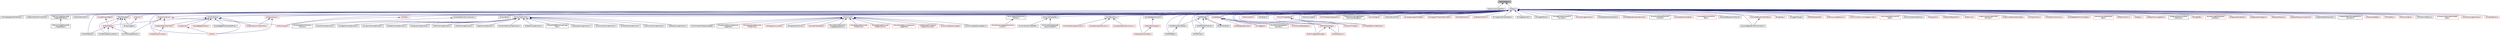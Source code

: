 digraph "itkEventObject.h"
{
 // LATEX_PDF_SIZE
  edge [fontname="Helvetica",fontsize="10",labelfontname="Helvetica",labelfontsize="10"];
  node [fontname="Helvetica",fontsize="10",shape=record];
  Node1 [label="itkEventObject.h",height=0.2,width=0.4,color="black", fillcolor="grey75", style="filled", fontcolor="black",tooltip=" "];
  Node1 -> Node2 [dir="back",color="midnightblue",fontsize="10",style="solid",fontname="Helvetica"];
  Node2 [label="itkNormalizeImageFilter.h",height=0.2,width=0.4,color="black", fillcolor="white", style="filled",URL="$itkNormalizeImageFilter_8h.html",tooltip=" "];
  Node1 -> Node3 [dir="back",color="midnightblue",fontsize="10",style="solid",fontname="Helvetica"];
  Node3 [label="itkObject.h",height=0.2,width=0.4,color="black", fillcolor="white", style="filled",URL="$itkObject_8h.html",tooltip=" "];
  Node3 -> Node4 [dir="back",color="midnightblue",fontsize="10",style="solid",fontname="Helvetica"];
  Node4 [label="itkArchetypeSeriesFileNames.h",height=0.2,width=0.4,color="black", fillcolor="white", style="filled",URL="$itkArchetypeSeriesFileNames_8h.html",tooltip=" "];
  Node3 -> Node5 [dir="back",color="midnightblue",fontsize="10",style="solid",fontname="Helvetica"];
  Node5 [label="itkBSplineTransformInitializer.h",height=0.2,width=0.4,color="black", fillcolor="white", style="filled",URL="$itkBSplineTransformInitializer_8h.html",tooltip=" "];
  Node3 -> Node6 [dir="back",color="midnightblue",fontsize="10",style="solid",fontname="Helvetica"];
  Node6 [label="itkBinaryImageToLevelSet\lImageAdaptorBase.h",height=0.2,width=0.4,color="black", fillcolor="white", style="filled",URL="$itkBinaryImageToLevelSetImageAdaptorBase_8h.html",tooltip=" "];
  Node6 -> Node7 [dir="back",color="midnightblue",fontsize="10",style="solid",fontname="Helvetica"];
  Node7 [label="itkBinaryImageToLevelSet\lImageAdaptor.h",height=0.2,width=0.4,color="black", fillcolor="white", style="filled",URL="$itkBinaryImageToLevelSetImageAdaptor_8h.html",tooltip=" "];
  Node3 -> Node8 [dir="back",color="midnightblue",fontsize="10",style="solid",fontname="Helvetica"];
  Node8 [label="itkBuildInformation.h",height=0.2,width=0.4,color="black", fillcolor="white", style="filled",URL="$itkBuildInformation_8h.html",tooltip=" "];
  Node3 -> Node9 [dir="back",color="midnightblue",fontsize="10",style="solid",fontname="Helvetica"];
  Node9 [label="itkByteSwapper.h",height=0.2,width=0.4,color="black", fillcolor="white", style="filled",URL="$itkByteSwapper_8h.html",tooltip=" "];
  Node9 -> Node10 [dir="back",color="midnightblue",fontsize="10",style="solid",fontname="Helvetica"];
  Node10 [label="itkFreeSurferBinaryMeshIO.h",height=0.2,width=0.4,color="black", fillcolor="white", style="filled",URL="$itkFreeSurferBinaryMeshIO_8h.html",tooltip=" "];
  Node9 -> Node11 [dir="back",color="midnightblue",fontsize="10",style="solid",fontname="Helvetica"];
  Node11 [label="itkMeshIOBase.h",height=0.2,width=0.4,color="red", fillcolor="white", style="filled",URL="$itkMeshIOBase_8h.html",tooltip=" "];
  Node11 -> Node10 [dir="back",color="midnightblue",fontsize="10",style="solid",fontname="Helvetica"];
  Node11 -> Node22 [dir="back",color="midnightblue",fontsize="10",style="solid",fontname="Helvetica"];
  Node22 [label="itkMeshIOFactory.h",height=0.2,width=0.4,color="black", fillcolor="white", style="filled",URL="$itkMeshIOFactory_8h.html",tooltip=" "];
  Node11 -> Node28 [dir="back",color="midnightblue",fontsize="10",style="solid",fontname="Helvetica"];
  Node28 [label="itkVTKPolyDataMeshIO.h",height=0.2,width=0.4,color="black", fillcolor="white", style="filled",URL="$itkVTKPolyDataMeshIO_8h.html",tooltip=" "];
  Node9 -> Node30 [dir="back",color="midnightblue",fontsize="10",style="solid",fontname="Helvetica"];
  Node30 [label="itkRawImageIO.h",height=0.2,width=0.4,color="black", fillcolor="white", style="filled",URL="$itkRawImageIO_8h.html",tooltip=" "];
  Node9 -> Node28 [dir="back",color="midnightblue",fontsize="10",style="solid",fontname="Helvetica"];
  Node3 -> Node31 [dir="back",color="midnightblue",fontsize="10",style="solid",fontname="Helvetica"];
  Node31 [label="itkCellInterface.h",height=0.2,width=0.4,color="black", fillcolor="white", style="filled",URL="$itkCellInterface_8h.html",tooltip=" "];
  Node31 -> Node32 [dir="back",color="midnightblue",fontsize="10",style="solid",fontname="Helvetica"];
  Node32 [label="itkDefaultDynamicMeshTraits.h",height=0.2,width=0.4,color="red", fillcolor="white", style="filled",URL="$itkDefaultDynamicMeshTraits_8h.html",tooltip=" "];
  Node31 -> Node41 [dir="back",color="midnightblue",fontsize="10",style="solid",fontname="Helvetica"];
  Node41 [label="itkDefaultStaticMeshTraits.h",height=0.2,width=0.4,color="red", fillcolor="white", style="filled",URL="$itkDefaultStaticMeshTraits_8h.html",tooltip=" "];
  Node41 -> Node46 [dir="back",color="midnightblue",fontsize="10",style="solid",fontname="Helvetica"];
  Node46 [label="itkMetaSceneConverter.h",height=0.2,width=0.4,color="red", fillcolor="white", style="filled",URL="$itkMetaSceneConverter_8h.html",tooltip=" "];
  Node31 -> Node80 [dir="back",color="midnightblue",fontsize="10",style="solid",fontname="Helvetica"];
  Node80 [label="itkMesh.h",height=0.2,width=0.4,color="red", fillcolor="white", style="filled",URL="$itkMesh_8h.html",tooltip=" "];
  Node31 -> Node11 [dir="back",color="midnightblue",fontsize="10",style="solid",fontname="Helvetica"];
  Node31 -> Node128 [dir="back",color="midnightblue",fontsize="10",style="solid",fontname="Helvetica"];
  Node128 [label="itkQuadEdgeMeshExtendedTraits.h",height=0.2,width=0.4,color="black", fillcolor="white", style="filled",URL="$itkQuadEdgeMeshExtendedTraits_8h.html",tooltip=" "];
  Node31 -> Node129 [dir="back",color="midnightblue",fontsize="10",style="solid",fontname="Helvetica"];
  Node129 [label="itkQuadEdgeMeshTraits.h",height=0.2,width=0.4,color="red", fillcolor="white", style="filled",URL="$itkQuadEdgeMeshTraits_8h.html",tooltip=" "];
  Node31 -> Node130 [dir="back",color="midnightblue",fontsize="10",style="solid",fontname="Helvetica"];
  Node130 [label="itkVertexCell.h",height=0.2,width=0.4,color="red", fillcolor="white", style="filled",URL="$itkVertexCell_8h.html",tooltip=" "];
  Node130 -> Node80 [dir="back",color="midnightblue",fontsize="10",style="solid",fontname="Helvetica"];
  Node3 -> Node147 [dir="back",color="midnightblue",fontsize="10",style="solid",fontname="Helvetica"];
  Node147 [label="itkCenteredTransformInitializer.h",height=0.2,width=0.4,color="black", fillcolor="white", style="filled",URL="$itkCenteredTransformInitializer_8h.html",tooltip=" "];
  Node147 -> Node148 [dir="back",color="midnightblue",fontsize="10",style="solid",fontname="Helvetica"];
  Node148 [label="itkCenteredVersorTransform\lInitializer.h",height=0.2,width=0.4,color="black", fillcolor="white", style="filled",URL="$itkCenteredVersorTransformInitializer_8h.html",tooltip=" "];
  Node3 -> Node149 [dir="back",color="midnightblue",fontsize="10",style="solid",fontname="Helvetica"];
  Node149 [label="itkColorTable.h",height=0.2,width=0.4,color="black", fillcolor="white", style="filled",URL="$itkColorTable_8h.html",tooltip=" "];
  Node3 -> Node150 [dir="back",color="midnightblue",fontsize="10",style="solid",fontname="Helvetica"];
  Node150 [label="itkColormapFunction.h",height=0.2,width=0.4,color="black", fillcolor="white", style="filled",URL="$itkColormapFunction_8h.html",tooltip=" "];
  Node150 -> Node151 [dir="back",color="midnightblue",fontsize="10",style="solid",fontname="Helvetica"];
  Node151 [label="itkAutumnColormapFunction.h",height=0.2,width=0.4,color="black", fillcolor="white", style="filled",URL="$itkAutumnColormapFunction_8h.html",tooltip=" "];
  Node150 -> Node152 [dir="back",color="midnightblue",fontsize="10",style="solid",fontname="Helvetica"];
  Node152 [label="itkBlueColormapFunction.h",height=0.2,width=0.4,color="black", fillcolor="white", style="filled",URL="$itkBlueColormapFunction_8h.html",tooltip=" "];
  Node150 -> Node153 [dir="back",color="midnightblue",fontsize="10",style="solid",fontname="Helvetica"];
  Node153 [label="itkCoolColormapFunction.h",height=0.2,width=0.4,color="black", fillcolor="white", style="filled",URL="$itkCoolColormapFunction_8h.html",tooltip=" "];
  Node150 -> Node154 [dir="back",color="midnightblue",fontsize="10",style="solid",fontname="Helvetica"];
  Node154 [label="itkCopperColormapFunction.h",height=0.2,width=0.4,color="black", fillcolor="white", style="filled",URL="$itkCopperColormapFunction_8h.html",tooltip=" "];
  Node150 -> Node155 [dir="back",color="midnightblue",fontsize="10",style="solid",fontname="Helvetica"];
  Node155 [label="itkCustomColormapFunction.h",height=0.2,width=0.4,color="black", fillcolor="white", style="filled",URL="$itkCustomColormapFunction_8h.html",tooltip=" "];
  Node150 -> Node156 [dir="back",color="midnightblue",fontsize="10",style="solid",fontname="Helvetica"];
  Node156 [label="itkGreenColormapFunction.h",height=0.2,width=0.4,color="black", fillcolor="white", style="filled",URL="$itkGreenColormapFunction_8h.html",tooltip=" "];
  Node150 -> Node157 [dir="back",color="midnightblue",fontsize="10",style="solid",fontname="Helvetica"];
  Node157 [label="itkGreyColormapFunction.h",height=0.2,width=0.4,color="black", fillcolor="white", style="filled",URL="$itkGreyColormapFunction_8h.html",tooltip=" "];
  Node150 -> Node158 [dir="back",color="midnightblue",fontsize="10",style="solid",fontname="Helvetica"];
  Node158 [label="itkHSVColormapFunction.h",height=0.2,width=0.4,color="black", fillcolor="white", style="filled",URL="$itkHSVColormapFunction_8h.html",tooltip=" "];
  Node150 -> Node159 [dir="back",color="midnightblue",fontsize="10",style="solid",fontname="Helvetica"];
  Node159 [label="itkHotColormapFunction.h",height=0.2,width=0.4,color="black", fillcolor="white", style="filled",URL="$itkHotColormapFunction_8h.html",tooltip=" "];
  Node150 -> Node160 [dir="back",color="midnightblue",fontsize="10",style="solid",fontname="Helvetica"];
  Node160 [label="itkJetColormapFunction.h",height=0.2,width=0.4,color="black", fillcolor="white", style="filled",URL="$itkJetColormapFunction_8h.html",tooltip=" "];
  Node150 -> Node161 [dir="back",color="midnightblue",fontsize="10",style="solid",fontname="Helvetica"];
  Node161 [label="itkOverUnderColormapFunction.h",height=0.2,width=0.4,color="black", fillcolor="white", style="filled",URL="$itkOverUnderColormapFunction_8h.html",tooltip=" "];
  Node150 -> Node162 [dir="back",color="midnightblue",fontsize="10",style="solid",fontname="Helvetica"];
  Node162 [label="itkRedColormapFunction.h",height=0.2,width=0.4,color="black", fillcolor="white", style="filled",URL="$itkRedColormapFunction_8h.html",tooltip=" "];
  Node150 -> Node163 [dir="back",color="midnightblue",fontsize="10",style="solid",fontname="Helvetica"];
  Node163 [label="itkScalarToRGBColormapImage\lFilter.h",height=0.2,width=0.4,color="black", fillcolor="white", style="filled",URL="$itkScalarToRGBColormapImageFilter_8h.html",tooltip=" "];
  Node150 -> Node164 [dir="back",color="midnightblue",fontsize="10",style="solid",fontname="Helvetica"];
  Node164 [label="itkSpringColormapFunction.h",height=0.2,width=0.4,color="black", fillcolor="white", style="filled",URL="$itkSpringColormapFunction_8h.html",tooltip=" "];
  Node150 -> Node165 [dir="back",color="midnightblue",fontsize="10",style="solid",fontname="Helvetica"];
  Node165 [label="itkSummerColormapFunction.h",height=0.2,width=0.4,color="black", fillcolor="white", style="filled",URL="$itkSummerColormapFunction_8h.html",tooltip=" "];
  Node150 -> Node166 [dir="back",color="midnightblue",fontsize="10",style="solid",fontname="Helvetica"];
  Node166 [label="itkWinterColormapFunction.h",height=0.2,width=0.4,color="black", fillcolor="white", style="filled",URL="$itkWinterColormapFunction_8h.html",tooltip=" "];
  Node3 -> Node167 [dir="back",color="midnightblue",fontsize="10",style="solid",fontname="Helvetica"];
  Node167 [label="itkCommand.h",height=0.2,width=0.4,color="black", fillcolor="white", style="filled",URL="$itkCommand_8h.html",tooltip=" "];
  Node167 -> Node168 [dir="back",color="midnightblue",fontsize="10",style="solid",fontname="Helvetica"];
  Node168 [label="itkCommandIterationUpdate.h",height=0.2,width=0.4,color="red", fillcolor="white", style="filled",URL="$itkCommandIterationUpdate_8h.html",tooltip=" "];
  Node167 -> Node170 [dir="back",color="midnightblue",fontsize="10",style="solid",fontname="Helvetica"];
  Node170 [label="itkCommandIterationUpdatev4.h",height=0.2,width=0.4,color="black", fillcolor="white", style="filled",URL="$itkCommandIterationUpdatev4_8h.html",tooltip=" "];
  Node167 -> Node171 [dir="back",color="midnightblue",fontsize="10",style="solid",fontname="Helvetica"];
  Node171 [label="itkCommandVnlIterationUpdate.h",height=0.2,width=0.4,color="black", fillcolor="white", style="filled",URL="$itkCommandVnlIterationUpdate_8h.html",tooltip=" "];
  Node167 -> Node172 [dir="back",color="midnightblue",fontsize="10",style="solid",fontname="Helvetica"];
  Node172 [label="itkLaplacianRecursiveGaussian\lImageFilter.h",height=0.2,width=0.4,color="black", fillcolor="white", style="filled",URL="$itkLaplacianRecursiveGaussianImageFilter_8h.html",tooltip=" "];
  Node167 -> Node173 [dir="back",color="midnightblue",fontsize="10",style="solid",fontname="Helvetica"];
  Node173 [label="itkMultipleValuedNonLinear\lVnlOptimizer.h",height=0.2,width=0.4,color="red", fillcolor="white", style="filled",URL="$itkMultipleValuedNonLinearVnlOptimizer_8h.html",tooltip=" "];
  Node167 -> Node175 [dir="back",color="midnightblue",fontsize="10",style="solid",fontname="Helvetica"];
  Node175 [label="itkProgressAccumulator.h",height=0.2,width=0.4,color="red", fillcolor="white", style="filled",URL="$itkProgressAccumulator_8h.html",tooltip=" "];
  Node167 -> Node219 [dir="back",color="midnightblue",fontsize="10",style="solid",fontname="Helvetica"];
  Node219 [label="itkProgressTransformer.h",height=0.2,width=0.4,color="black", fillcolor="white", style="filled",URL="$itkProgressTransformer_8h.html",tooltip=" "];
  Node167 -> Node220 [dir="back",color="midnightblue",fontsize="10",style="solid",fontname="Helvetica"];
  Node220 [label="itkSimpleFilterWatcher.h",height=0.2,width=0.4,color="red", fillcolor="white", style="filled",URL="$itkSimpleFilterWatcher_8h.html",tooltip=" "];
  Node167 -> Node207 [dir="back",color="midnightblue",fontsize="10",style="solid",fontname="Helvetica"];
  Node207 [label="itkSimpleMultiResolution\lImageRegistrationUI.h",height=0.2,width=0.4,color="black", fillcolor="white", style="filled",URL="$itkSimpleMultiResolutionImageRegistrationUI_8h.html",tooltip=" "];
  Node167 -> Node222 [dir="back",color="midnightblue",fontsize="10",style="solid",fontname="Helvetica"];
  Node222 [label="itkSingleValuedNonLinear\lVnlOptimizer.h",height=0.2,width=0.4,color="red", fillcolor="white", style="filled",URL="$itkSingleValuedNonLinearVnlOptimizer_8h.html",tooltip=" "];
  Node167 -> Node227 [dir="back",color="midnightblue",fontsize="10",style="solid",fontname="Helvetica"];
  Node227 [label="itkSingleValuedNonLinear\lVnlOptimizerv4.h",height=0.2,width=0.4,color="red", fillcolor="white", style="filled",URL="$itkSingleValuedNonLinearVnlOptimizerv4_8h.html",tooltip=" "];
  Node167 -> Node232 [dir="back",color="midnightblue",fontsize="10",style="solid",fontname="Helvetica"];
  Node232 [label="itkSmoothingRecursiveGaussian\lImageFilter.h",height=0.2,width=0.4,color="red", fillcolor="white", style="filled",URL="$itkSmoothingRecursiveGaussianImageFilter_8h.html",tooltip=" "];
  Node167 -> Node236 [dir="back",color="midnightblue",fontsize="10",style="solid",fontname="Helvetica"];
  Node236 [label="itkWatershedMiniPipeline\lProgressCommand.h",height=0.2,width=0.4,color="red", fillcolor="white", style="filled",URL="$itkWatershedMiniPipelineProgressCommand_8h.html",tooltip=" "];
  Node3 -> Node239 [dir="back",color="midnightblue",fontsize="10",style="solid",fontname="Helvetica"];
  Node239 [label="itkConvergenceMonitoring\lFunction.h",height=0.2,width=0.4,color="black", fillcolor="white", style="filled",URL="$itkConvergenceMonitoringFunction_8h.html",tooltip=" "];
  Node239 -> Node240 [dir="back",color="midnightblue",fontsize="10",style="solid",fontname="Helvetica"];
  Node240 [label="itkWindowConvergenceMonitoring\lFunction.h",height=0.2,width=0.4,color="red", fillcolor="white", style="filled",URL="$itkWindowConvergenceMonitoringFunction_8h.html",tooltip=" "];
  Node3 -> Node250 [dir="back",color="midnightblue",fontsize="10",style="solid",fontname="Helvetica"];
  Node250 [label="itkConvertPixelBuffer.h",height=0.2,width=0.4,color="black", fillcolor="white", style="filled",URL="$itkConvertPixelBuffer_8h.html",tooltip=" "];
  Node250 -> Node251 [dir="back",color="midnightblue",fontsize="10",style="solid",fontname="Helvetica"];
  Node251 [label="itkConvertArrayPixelBuffer.h",height=0.2,width=0.4,color="black", fillcolor="white", style="filled",URL="$itkConvertArrayPixelBuffer_8h.html",tooltip=" "];
  Node250 -> Node252 [dir="back",color="midnightblue",fontsize="10",style="solid",fontname="Helvetica"];
  Node252 [label="itkConvertVariableLength\lVectorPixelBuffer.h",height=0.2,width=0.4,color="black", fillcolor="white", style="filled",URL="$itkConvertVariableLengthVectorPixelBuffer_8h.html",tooltip=" "];
  Node3 -> Node253 [dir="back",color="midnightblue",fontsize="10",style="solid",fontname="Helvetica"];
  Node253 [label="itkCostFunction.h",height=0.2,width=0.4,color="black", fillcolor="white", style="filled",URL="$itkCostFunction_8h.html",tooltip=" "];
  Node253 -> Node254 [dir="back",color="midnightblue",fontsize="10",style="solid",fontname="Helvetica"];
  Node254 [label="itkMultipleValuedCostFunction.h",height=0.2,width=0.4,color="red", fillcolor="white", style="filled",URL="$itkMultipleValuedCostFunction_8h.html",tooltip=" "];
  Node253 -> Node259 [dir="back",color="midnightblue",fontsize="10",style="solid",fontname="Helvetica"];
  Node259 [label="itkSingleValuedCostFunction.h",height=0.2,width=0.4,color="red", fillcolor="white", style="filled",URL="$itkSingleValuedCostFunction_8h.html",tooltip=" "];
  Node253 -> Node283 [dir="back",color="midnightblue",fontsize="10",style="solid",fontname="Helvetica"];
  Node283 [label="itkSingleValuedCostFunctionv4.h",height=0.2,width=0.4,color="red", fillcolor="white", style="filled",URL="$itkSingleValuedCostFunctionv4_8h.html",tooltip=" "];
  Node3 -> Node290 [dir="back",color="midnightblue",fontsize="10",style="solid",fontname="Helvetica"];
  Node290 [label="itkCreateObjectFunction.h",height=0.2,width=0.4,color="black", fillcolor="white", style="filled",URL="$itkCreateObjectFunction_8h.html",tooltip=" "];
  Node290 -> Node291 [dir="back",color="midnightblue",fontsize="10",style="solid",fontname="Helvetica"];
  Node291 [label="itkObjectFactoryBase.h",height=0.2,width=0.4,color="red", fillcolor="white", style="filled",URL="$itkObjectFactoryBase_8h.html",tooltip=" "];
  Node291 -> Node1490 [dir="back",color="midnightblue",fontsize="10",style="solid",fontname="Helvetica"];
  Node1490 [label="itkStoppingCriterionBase.h",height=0.2,width=0.4,color="red", fillcolor="white", style="filled",URL="$itkStoppingCriterionBase_8h.html",tooltip=" "];
  Node3 -> Node364 [dir="back",color="midnightblue",fontsize="10",style="solid",fontname="Helvetica"];
  Node364 [label="itkDOMNode.h",height=0.2,width=0.4,color="black", fillcolor="white", style="filled",URL="$itkDOMNode_8h.html",tooltip=" "];
  Node364 -> Node365 [dir="back",color="midnightblue",fontsize="10",style="solid",fontname="Helvetica"];
  Node365 [label="itkDOMNodeXMLReader.h",height=0.2,width=0.4,color="black", fillcolor="white", style="filled",URL="$itkDOMNodeXMLReader_8h.html",tooltip=" "];
  Node365 -> Node366 [dir="back",color="midnightblue",fontsize="10",style="solid",fontname="Helvetica"];
  Node366 [label="itkDOMReader.h",height=0.2,width=0.4,color="black", fillcolor="white", style="filled",URL="$itkDOMReader_8h.html",tooltip=" "];
  Node364 -> Node367 [dir="back",color="midnightblue",fontsize="10",style="solid",fontname="Helvetica"];
  Node367 [label="itkDOMNodeXMLWriter.h",height=0.2,width=0.4,color="black", fillcolor="white", style="filled",URL="$itkDOMNodeXMLWriter_8h.html",tooltip=" "];
  Node367 -> Node368 [dir="back",color="midnightblue",fontsize="10",style="solid",fontname="Helvetica"];
  Node368 [label="itkDOMWriter.h",height=0.2,width=0.4,color="black", fillcolor="white", style="filled",URL="$itkDOMWriter_8h.html",tooltip=" "];
  Node364 -> Node369 [dir="back",color="midnightblue",fontsize="10",style="solid",fontname="Helvetica"];
  Node369 [label="itkDOMTextNode.h",height=0.2,width=0.4,color="black", fillcolor="white", style="filled",URL="$itkDOMTextNode_8h.html",tooltip=" "];
  Node369 -> Node364 [dir="back",color="midnightblue",fontsize="10",style="solid",fontname="Helvetica"];
  Node3 -> Node365 [dir="back",color="midnightblue",fontsize="10",style="solid",fontname="Helvetica"];
  Node3 -> Node367 [dir="back",color="midnightblue",fontsize="10",style="solid",fontname="Helvetica"];
  Node3 -> Node366 [dir="back",color="midnightblue",fontsize="10",style="solid",fontname="Helvetica"];
  Node3 -> Node368 [dir="back",color="midnightblue",fontsize="10",style="solid",fontname="Helvetica"];
  Node3 -> Node370 [dir="back",color="midnightblue",fontsize="10",style="solid",fontname="Helvetica"];
  Node370 [label="itkDataObject.h",height=0.2,width=0.4,color="red", fillcolor="white", style="filled",URL="$itkDataObject_8h.html",tooltip=" "];
  Node370 -> Node357 [dir="back",color="midnightblue",fontsize="10",style="solid",fontname="Helvetica"];
  Node357 [label="itkAutoPointerDataObject\lDecorator.h",height=0.2,width=0.4,color="black", fillcolor="white", style="filled",URL="$itkAutoPointerDataObjectDecorator_8h.html",tooltip=" "];
  Node370 -> Node358 [dir="back",color="midnightblue",fontsize="10",style="solid",fontname="Helvetica"];
  Node358 [label="itkCSVArray2DDataObject.h",height=0.2,width=0.4,color="red", fillcolor="white", style="filled",URL="$itkCSVArray2DDataObject_8h.html",tooltip=" "];
  Node370 -> Node371 [dir="back",color="midnightblue",fontsize="10",style="solid",fontname="Helvetica"];
  Node371 [label="itkDataObjectDecorator.h",height=0.2,width=0.4,color="red", fillcolor="white", style="filled",URL="$itkDataObjectDecorator_8h.html",tooltip=" "];
  Node370 -> Node384 [dir="back",color="midnightblue",fontsize="10",style="solid",fontname="Helvetica"];
  Node384 [label="itkGPUDataManager.h",height=0.2,width=0.4,color="red", fillcolor="white", style="filled",URL="$itkGPUDataManager_8h.html",tooltip=" "];
  Node384 -> Node385 [dir="back",color="midnightblue",fontsize="10",style="solid",fontname="Helvetica"];
  Node385 [label="itkGPUImageDataManager.h",height=0.2,width=0.4,color="red", fillcolor="white", style="filled",URL="$itkGPUImageDataManager_8h.html",tooltip=" "];
  Node384 -> Node343 [dir="back",color="midnightblue",fontsize="10",style="solid",fontname="Helvetica"];
  Node343 [label="itkGPUReduction.h",height=0.2,width=0.4,color="red", fillcolor="white", style="filled",URL="$itkGPUReduction_8h.html",tooltip=" "];
  Node370 -> Node386 [dir="back",color="midnightblue",fontsize="10",style="solid",fontname="Helvetica"];
  Node386 [label="itkImageBase.h",height=0.2,width=0.4,color="red", fillcolor="white", style="filled",URL="$itkImageBase_8h.html",tooltip=" "];
  Node3 -> Node1270 [dir="back",color="midnightblue",fontsize="10",style="solid",fontname="Helvetica"];
  Node1270 [label="itkDecisionRule.h",height=0.2,width=0.4,color="red", fillcolor="white", style="filled",URL="$itkDecisionRule_8h.html",tooltip=" "];
  Node3 -> Node1494 [dir="back",color="midnightblue",fontsize="10",style="solid",fontname="Helvetica"];
  Node1494 [label="itkDirectory.h",height=0.2,width=0.4,color="black", fillcolor="white", style="filled",URL="$itkDirectory_8h.html",tooltip=" "];
  Node3 -> Node1180 [dir="back",color="midnightblue",fontsize="10",style="solid",fontname="Helvetica"];
  Node1180 [label="itkDomainThreader.h",height=0.2,width=0.4,color="red", fillcolor="white", style="filled",URL="$itkDomainThreader_8h.html",tooltip=" "];
  Node3 -> Node1275 [dir="back",color="midnightblue",fontsize="10",style="solid",fontname="Helvetica"];
  Node1275 [label="itkDynamicLoader.h",height=0.2,width=0.4,color="black", fillcolor="white", style="filled",URL="$itkDynamicLoader_8h.html",tooltip=" "];
  Node3 -> Node1495 [dir="back",color="midnightblue",fontsize="10",style="solid",fontname="Helvetica"];
  Node1495 [label="itkFFTWGlobalConfiguration.h",height=0.2,width=0.4,color="red", fillcolor="white", style="filled",URL="$itkFFTWGlobalConfiguration_8h.html",tooltip=" "];
  Node3 -> Node94 [dir="back",color="midnightblue",fontsize="10",style="solid",fontname="Helvetica"];
  Node94 [label="itkFastMarchingImageToNode\lPairContainerAdaptor.h",height=0.2,width=0.4,color="black", fillcolor="white", style="filled",URL="$itkFastMarchingImageToNodePairContainerAdaptor_8h.html",tooltip=" "];
  Node3 -> Node1278 [dir="back",color="midnightblue",fontsize="10",style="solid",fontname="Helvetica"];
  Node1278 [label="itkFunctionBase.h",height=0.2,width=0.4,color="red", fillcolor="white", style="filled",URL="$itkFunctionBase_8h.html",tooltip=" "];
  Node3 -> Node384 [dir="back",color="midnightblue",fontsize="10",style="solid",fontname="Helvetica"];
  Node3 -> Node385 [dir="back",color="midnightblue",fontsize="10",style="solid",fontname="Helvetica"];
  Node3 -> Node343 [dir="back",color="midnightblue",fontsize="10",style="solid",fontname="Helvetica"];
  Node3 -> Node1498 [dir="back",color="midnightblue",fontsize="10",style="solid",fontname="Helvetica"];
  Node1498 [label="itkGeometryUtilities.h",height=0.2,width=0.4,color="black", fillcolor="white", style="filled",URL="$itkGeometryUtilities_8h.html",tooltip=" "];
  Node3 -> Node1324 [dir="back",color="midnightblue",fontsize="10",style="solid",fontname="Helvetica"];
  Node1324 [label="itkHistogramAlgorithmBase.h",height=0.2,width=0.4,color="red", fillcolor="white", style="filled",URL="$itkHistogramAlgorithmBase_8h.html",tooltip=" "];
  Node3 -> Node1166 [dir="back",color="midnightblue",fontsize="10",style="solid",fontname="Helvetica"];
  Node1166 [label="itkHistogramThresholdCalculator.h",height=0.2,width=0.4,color="red", fillcolor="white", style="filled",URL="$itkHistogramThresholdCalculator_8h.html",tooltip=" "];
  Node3 -> Node1499 [dir="back",color="midnightblue",fontsize="10",style="solid",fontname="Helvetica"];
  Node1499 [label="itkIPLFileNameList.h",height=0.2,width=0.4,color="red", fillcolor="white", style="filled",URL="$itkIPLFileNameList_8h.html",tooltip=" "];
  Node3 -> Node1441 [dir="back",color="midnightblue",fontsize="10",style="solid",fontname="Helvetica"];
  Node1441 [label="itkIdentityTransform.h",height=0.2,width=0.4,color="red", fillcolor="white", style="filled",URL="$itkIdentityTransform_8h.html",tooltip=" "];
  Node3 -> Node1500 [dir="back",color="midnightblue",fontsize="10",style="solid",fontname="Helvetica"];
  Node1500 [label="itkImageContainerInterface.h",height=0.2,width=0.4,color="black", fillcolor="white", style="filled",URL="$itkImageContainerInterface_8h.html",tooltip=" "];
  Node3 -> Node856 [dir="back",color="midnightblue",fontsize="10",style="solid",fontname="Helvetica"];
  Node856 [label="itkImageDuplicator.h",height=0.2,width=0.4,color="black", fillcolor="white", style="filled",URL="$itkImageDuplicator_8h.html",tooltip=" "];
  Node3 -> Node1332 [dir="back",color="midnightblue",fontsize="10",style="solid",fontname="Helvetica"];
  Node1332 [label="itkImageIOFactory.h",height=0.2,width=0.4,color="black", fillcolor="white", style="filled",URL="$itkImageIOFactory_8h.html",tooltip=" "];
  Node3 -> Node703 [dir="back",color="midnightblue",fontsize="10",style="solid",fontname="Helvetica"];
  Node703 [label="itkImagePCADecomposition\lCalculator.h",height=0.2,width=0.4,color="black", fillcolor="white", style="filled",URL="$itkImagePCADecompositionCalculator_8h.html",tooltip=" "];
  Node3 -> Node1363 [dir="back",color="midnightblue",fontsize="10",style="solid",fontname="Helvetica"];
  Node1363 [label="itkImportImageContainer.h",height=0.2,width=0.4,color="red", fillcolor="white", style="filled",URL="$itkImportImageContainer_8h.html",tooltip=" "];
  Node3 -> Node1501 [dir="back",color="midnightblue",fontsize="10",style="solid",fontname="Helvetica"];
  Node1501 [label="itkIndexedContainerInterface.h",height=0.2,width=0.4,color="black", fillcolor="white", style="filled",URL="$itkIndexedContainerInterface_8h.html",tooltip=" "];
  Node3 -> Node1255 [dir="back",color="midnightblue",fontsize="10",style="solid",fontname="Helvetica"];
  Node1255 [label="itkKdTree.h",height=0.2,width=0.4,color="red", fillcolor="white", style="filled",URL="$itkKdTree_8h.html",tooltip=" "];
  Node1255 -> Node1253 [dir="back",color="midnightblue",fontsize="10",style="solid",fontname="Helvetica"];
  Node1253 [label="itkPointsLocator.h",height=0.2,width=0.4,color="red", fillcolor="white", style="filled",URL="$itkPointsLocator_8h.html",tooltip=" "];
  Node3 -> Node1267 [dir="back",color="midnightblue",fontsize="10",style="solid",fontname="Helvetica"];
  Node1267 [label="itkKdTreeBasedKmeansEstimator.h",height=0.2,width=0.4,color="red", fillcolor="white", style="filled",URL="$itkKdTreeBasedKmeansEstimator_8h.html",tooltip=" "];
  Node3 -> Node77 [dir="back",color="midnightblue",fontsize="10",style="solid",fontname="Helvetica"];
  Node77 [label="itkLandmarkBasedTransform\lInitializer.h",height=0.2,width=0.4,color="black", fillcolor="white", style="filled",URL="$itkLandmarkBasedTransformInitializer_8h.html",tooltip=" "];
  Node3 -> Node714 [dir="back",color="midnightblue",fontsize="10",style="solid",fontname="Helvetica"];
  Node714 [label="itkLevelSetContainerBase.h",height=0.2,width=0.4,color="red", fillcolor="white", style="filled",URL="$itkLevelSetContainerBase_8h.html",tooltip=" "];
  Node3 -> Node1502 [dir="back",color="midnightblue",fontsize="10",style="solid",fontname="Helvetica"];
  Node1502 [label="itkLevelSetDomainPartition\lBase.h",height=0.2,width=0.4,color="red", fillcolor="white", style="filled",URL="$itkLevelSetDomainPartitionBase_8h.html",tooltip=" "];
  Node3 -> Node1366 [dir="back",color="midnightblue",fontsize="10",style="solid",fontname="Helvetica"];
  Node1366 [label="itkLevelSetEquationContainer.h",height=0.2,width=0.4,color="black", fillcolor="white", style="filled",URL="$itkLevelSetEquationContainer_8h.html",tooltip=" "];
  Node3 -> Node1288 [dir="back",color="midnightblue",fontsize="10",style="solid",fontname="Helvetica"];
  Node1288 [label="itkLevelSetEquationTermBase.h",height=0.2,width=0.4,color="red", fillcolor="white", style="filled",URL="$itkLevelSetEquationTermBase_8h.html",tooltip=" "];
  Node1288 -> Node1294 [dir="back",color="midnightblue",fontsize="10",style="solid",fontname="Helvetica"];
  Node1294 [label="itkLevelSetEquationTermContainer.h",height=0.2,width=0.4,color="black", fillcolor="white", style="filled",URL="$itkLevelSetEquationTermContainer_8h.html",tooltip=" "];
  Node3 -> Node1294 [dir="back",color="midnightblue",fontsize="10",style="solid",fontname="Helvetica"];
  Node3 -> Node1368 [dir="back",color="midnightblue",fontsize="10",style="solid",fontname="Helvetica"];
  Node1368 [label="itkLightProcessObject.h",height=0.2,width=0.4,color="red", fillcolor="white", style="filled",URL="$itkLightProcessObject_8h.html",tooltip=" "];
  Node1368 -> Node11 [dir="back",color="midnightblue",fontsize="10",style="solid",fontname="Helvetica"];
  Node3 -> Node1384 [dir="back",color="midnightblue",fontsize="10",style="solid",fontname="Helvetica"];
  Node1384 [label="itkLogOutput.h",height=0.2,width=0.4,color="red", fillcolor="white", style="filled",URL="$itkLogOutput_8h.html",tooltip=" "];
  Node3 -> Node1390 [dir="back",color="midnightblue",fontsize="10",style="solid",fontname="Helvetica"];
  Node1390 [label="itkLoggerManager.h",height=0.2,width=0.4,color="black", fillcolor="white", style="filled",URL="$itkLoggerManager_8h.html",tooltip=" "];
  Node3 -> Node1085 [dir="back",color="midnightblue",fontsize="10",style="solid",fontname="Helvetica"];
  Node1085 [label="itkMRASlabIdentifier.h",height=0.2,width=0.4,color="red", fillcolor="white", style="filled",URL="$itkMRASlabIdentifier_8h.html",tooltip=" "];
  Node3 -> Node1394 [dir="back",color="midnightblue",fontsize="10",style="solid",fontname="Helvetica"];
  Node1394 [label="itkMapContainer.h",height=0.2,width=0.4,color="red", fillcolor="white", style="filled",URL="$itkMapContainer_8h.html",tooltip=" "];
  Node1394 -> Node32 [dir="back",color="midnightblue",fontsize="10",style="solid",fontname="Helvetica"];
  Node1394 -> Node80 [dir="back",color="midnightblue",fontsize="10",style="solid",fontname="Helvetica"];
  Node3 -> Node1397 [dir="back",color="midnightblue",fontsize="10",style="solid",fontname="Helvetica"];
  Node1397 [label="itkMemoryUsageObserver.h",height=0.2,width=0.4,color="red", fillcolor="white", style="filled",URL="$itkMemoryUsageObserver_8h.html",tooltip=" "];
  Node3 -> Node22 [dir="back",color="midnightblue",fontsize="10",style="solid",fontname="Helvetica"];
  Node3 -> Node46 [dir="back",color="midnightblue",fontsize="10",style="solid",fontname="Helvetica"];
  Node3 -> Node1404 [dir="back",color="midnightblue",fontsize="10",style="solid",fontname="Helvetica"];
  Node1404 [label="itkMinimumMaximumImageCalculator.h",height=0.2,width=0.4,color="red", fillcolor="white", style="filled",URL="$itkMinimumMaximumImageCalculator_8h.html",tooltip=" "];
  Node3 -> Node1307 [dir="back",color="midnightblue",fontsize="10",style="solid",fontname="Helvetica"];
  Node1307 [label="itkMixtureModelComponent\lBase.h",height=0.2,width=0.4,color="red", fillcolor="white", style="filled",URL="$itkMixtureModelComponentBase_8h.html",tooltip=" "];
  Node3 -> Node1179 [dir="back",color="midnightblue",fontsize="10",style="solid",fontname="Helvetica"];
  Node1179 [label="itkMultiThreaderBase.h",height=0.2,width=0.4,color="red", fillcolor="white", style="filled",URL="$itkMultiThreaderBase_8h.html",tooltip=" "];
  Node1179 -> Node1180 [dir="back",color="midnightblue",fontsize="10",style="solid",fontname="Helvetica"];
  Node1179 -> Node1195 [dir="back",color="midnightblue",fontsize="10",style="solid",fontname="Helvetica"];
  Node1195 [label="itkThreadedDomainPartitioner.h",height=0.2,width=0.4,color="red", fillcolor="white", style="filled",URL="$itkThreadedDomainPartitioner_8h.html",tooltip=" "];
  Node3 -> Node1407 [dir="back",color="midnightblue",fontsize="10",style="solid",fontname="Helvetica"];
  Node1407 [label="itkNumericSeriesFileNames.h",height=0.2,width=0.4,color="black", fillcolor="white", style="filled",URL="$itkNumericSeriesFileNames_8h.html",tooltip=" "];
  Node3 -> Node1408 [dir="back",color="midnightblue",fontsize="10",style="solid",fontname="Helvetica"];
  Node1408 [label="itkObjectStore.h",height=0.2,width=0.4,color="red", fillcolor="white", style="filled",URL="$itkObjectStore_8h.html",tooltip=" "];
  Node3 -> Node120 [dir="back",color="midnightblue",fontsize="10",style="solid",fontname="Helvetica"];
  Node120 [label="itkObjectToObjectMetric.h",height=0.2,width=0.4,color="red", fillcolor="white", style="filled",URL="$itkObjectToObjectMetric_8h.html",tooltip=" "];
  Node3 -> Node1409 [dir="back",color="midnightblue",fontsize="10",style="solid",fontname="Helvetica"];
  Node1409 [label="itkOptimizer.h",height=0.2,width=0.4,color="red", fillcolor="white", style="filled",URL="$itkOptimizer_8h.html",tooltip=" "];
  Node3 -> Node1411 [dir="back",color="midnightblue",fontsize="10",style="solid",fontname="Helvetica"];
  Node1411 [label="itkOptimizerParameterScales\lEstimator.h",height=0.2,width=0.4,color="red", fillcolor="white", style="filled",URL="$itkOptimizerParameterScalesEstimator_8h.html",tooltip=" "];
  Node3 -> Node1504 [dir="back",color="midnightblue",fontsize="10",style="solid",fontname="Helvetica"];
  Node1504 [label="itkOptimizerParametersHelper.h",height=0.2,width=0.4,color="red", fillcolor="white", style="filled",URL="$itkOptimizerParametersHelper_8h.html",tooltip=" "];
  Node3 -> Node1506 [dir="back",color="midnightblue",fontsize="10",style="solid",fontname="Helvetica"];
  Node1506 [label="itkOutputWindow.h",height=0.2,width=0.4,color="red", fillcolor="white", style="filled",URL="$itkOutputWindow_8h.html",tooltip=" "];
  Node3 -> Node1253 [dir="back",color="midnightblue",fontsize="10",style="solid",fontname="Helvetica"];
  Node3 -> Node1412 [dir="back",color="midnightblue",fontsize="10",style="solid",fontname="Helvetica"];
  Node1412 [label="itkProbabilityDistribution.h",height=0.2,width=0.4,color="red", fillcolor="white", style="filled",URL="$itkProbabilityDistribution_8h.html",tooltip=" "];
  Node3 -> Node1416 [dir="back",color="midnightblue",fontsize="10",style="solid",fontname="Helvetica"];
  Node1416 [label="itkQuadEdgeMeshFunctionBase.h",height=0.2,width=0.4,color="red", fillcolor="white", style="filled",URL="$itkQuadEdgeMeshFunctionBase_8h.html",tooltip=" "];
  Node3 -> Node1507 [dir="back",color="midnightblue",fontsize="10",style="solid",fontname="Helvetica"];
  Node1507 [label="itkRandomVariateGenerator\lBase.h",height=0.2,width=0.4,color="red", fillcolor="white", style="filled",URL="$itkRandomVariateGeneratorBase_8h.html",tooltip=" "];
  Node3 -> Node1426 [dir="back",color="midnightblue",fontsize="10",style="solid",fontname="Helvetica"];
  Node1426 [label="itkRealTimeClock.h",height=0.2,width=0.4,color="red", fillcolor="white", style="filled",URL="$itkRealTimeClock_8h.html",tooltip=" "];
  Node3 -> Node1508 [dir="back",color="midnightblue",fontsize="10",style="solid",fontname="Helvetica"];
  Node1508 [label="itkRegion.h",height=0.2,width=0.4,color="red", fillcolor="white", style="filled",URL="$itkRegion_8h.html",tooltip=" "];
  Node3 -> Node1042 [dir="back",color="midnightblue",fontsize="10",style="solid",fontname="Helvetica"];
  Node1042 [label="itkRegionGrowImageFilter.h",height=0.2,width=0.4,color="red", fillcolor="white", style="filled",URL="$itkRegionGrowImageFilter_8h.html",tooltip=" "];
  Node3 -> Node1428 [dir="back",color="midnightblue",fontsize="10",style="solid",fontname="Helvetica"];
  Node1428 [label="itkRegularExpressionSeries\lFileNames.h",height=0.2,width=0.4,color="black", fillcolor="white", style="filled",URL="$itkRegularExpressionSeriesFileNames_8h.html",tooltip=" "];
  Node3 -> Node1429 [dir="back",color="midnightblue",fontsize="10",style="solid",fontname="Helvetica"];
  Node1429 [label="itkRingBuffer.h",height=0.2,width=0.4,color="red", fillcolor="white", style="filled",URL="$itkRingBuffer_8h.html",tooltip=" "];
  Node3 -> Node709 [dir="back",color="midnightblue",fontsize="10",style="solid",fontname="Helvetica"];
  Node709 [label="itkScalarImageToHistogram\lGenerator.h",height=0.2,width=0.4,color="red", fillcolor="white", style="filled",URL="$itkScalarImageToHistogramGenerator_8h.html",tooltip=" "];
  Node3 -> Node1430 [dir="back",color="midnightblue",fontsize="10",style="solid",fontname="Helvetica"];
  Node1430 [label="itkSegmentationBorder.h",height=0.2,width=0.4,color="red", fillcolor="white", style="filled",URL="$itkSegmentationBorder_8h.html",tooltip=" "];
  Node3 -> Node1433 [dir="back",color="midnightblue",fontsize="10",style="solid",fontname="Helvetica"];
  Node1433 [label="itkSegmentationRegion.h",height=0.2,width=0.4,color="red", fillcolor="white", style="filled",URL="$itkSegmentationRegion_8h.html",tooltip=" "];
  Node3 -> Node1434 [dir="back",color="midnightblue",fontsize="10",style="solid",fontname="Helvetica"];
  Node1434 [label="itkSparseFieldLayer.h",height=0.2,width=0.4,color="red", fillcolor="white", style="filled",URL="$itkSparseFieldLayer_8h.html",tooltip=" "];
  Node3 -> Node1435 [dir="back",color="midnightblue",fontsize="10",style="solid",fontname="Helvetica"];
  Node1435 [label="itkSparseFrequencyContainer2.h",height=0.2,width=0.4,color="red", fillcolor="white", style="filled",URL="$itkSparseFrequencyContainer2_8h.html",tooltip=" "];
  Node3 -> Node1232 [dir="back",color="midnightblue",fontsize="10",style="solid",fontname="Helvetica"];
  Node1232 [label="itkSpatialObjectDuplicator.h",height=0.2,width=0.4,color="black", fillcolor="white", style="filled",URL="$itkSpatialObjectDuplicator_8h.html",tooltip=" "];
  Node3 -> Node1251 [dir="back",color="midnightblue",fontsize="10",style="solid",fontname="Helvetica"];
  Node1251 [label="itkSpatialObjectToImageStatistics\lCalculator.h",height=0.2,width=0.4,color="black", fillcolor="white", style="filled",URL="$itkSpatialObjectToImageStatisticsCalculator_8h.html",tooltip=" "];
  Node3 -> Node1490 [dir="back",color="midnightblue",fontsize="10",style="solid",fontname="Helvetica"];
  Node3 -> Node1260 [dir="back",color="midnightblue",fontsize="10",style="solid",fontname="Helvetica"];
  Node1260 [label="itkSubsamplerBase.h",height=0.2,width=0.4,color="red", fillcolor="white", style="filled",URL="$itkSubsamplerBase_8h.html",tooltip=" "];
  Node3 -> Node1438 [dir="back",color="midnightblue",fontsize="10",style="solid",fontname="Helvetica"];
  Node1438 [label="itkThreadPool.h",height=0.2,width=0.4,color="red", fillcolor="white", style="filled",URL="$itkThreadPool_8h.html",tooltip=" "];
  Node3 -> Node1195 [dir="back",color="midnightblue",fontsize="10",style="solid",fontname="Helvetica"];
  Node3 -> Node1439 [dir="back",color="midnightblue",fontsize="10",style="solid",fontname="Helvetica"];
  Node1439 [label="itkTransformBase.h",height=0.2,width=0.4,color="red", fillcolor="white", style="filled",URL="$itkTransformBase_8h.html",tooltip=" "];
  Node3 -> Node1380 [dir="back",color="midnightblue",fontsize="10",style="solid",fontname="Helvetica"];
  Node1380 [label="itkTransformIOFactory.h",height=0.2,width=0.4,color="black", fillcolor="white", style="filled",URL="$itkTransformIOFactory_8h.html",tooltip=" "];
  Node3 -> Node1480 [dir="back",color="midnightblue",fontsize="10",style="solid",fontname="Helvetica"];
  Node1480 [label="itkTransformParametersAdaptor\lBase.h",height=0.2,width=0.4,color="red", fillcolor="white", style="filled",URL="$itkTransformParametersAdaptorBase_8h.html",tooltip=" "];
  Node3 -> Node1481 [dir="back",color="midnightblue",fontsize="10",style="solid",fontname="Helvetica"];
  Node1481 [label="itkValarrayImageContainer.h",height=0.2,width=0.4,color="red", fillcolor="white", style="filled",URL="$itkValarrayImageContainer_8h.html",tooltip=" "];
  Node3 -> Node1483 [dir="back",color="midnightblue",fontsize="10",style="solid",fontname="Helvetica"];
  Node1483 [label="itkVectorContainer.h",height=0.2,width=0.4,color="red", fillcolor="white", style="filled",URL="$itkVectorContainer_8h.html",tooltip=" "];
  Node1483 -> Node41 [dir="back",color="midnightblue",fontsize="10",style="solid",fontname="Helvetica"];
  Node1483 -> Node80 [dir="back",color="midnightblue",fontsize="10",style="solid",fontname="Helvetica"];
  Node1483 -> Node1253 [dir="back",color="midnightblue",fontsize="10",style="solid",fontname="Helvetica"];
  Node1483 -> Node28 [dir="back",color="midnightblue",fontsize="10",style="solid",fontname="Helvetica"];
  Node3 -> Node1487 [dir="back",color="midnightblue",fontsize="10",style="solid",fontname="Helvetica"];
  Node1487 [label="itkVersion.h",height=0.2,width=0.4,color="red", fillcolor="white", style="filled",URL="$itkVersion_8h.html",tooltip=" "];
  Node1487 -> Node30 [dir="back",color="midnightblue",fontsize="10",style="solid",fontname="Helvetica"];
  Node3 -> Node1357 [dir="back",color="midnightblue",fontsize="10",style="solid",fontname="Helvetica"];
  Node1357 [label="itkVideoIOFactory.h",height=0.2,width=0.4,color="red", fillcolor="white", style="filled",URL="$itkVideoIOFactory_8h.html",tooltip=" "];
}
